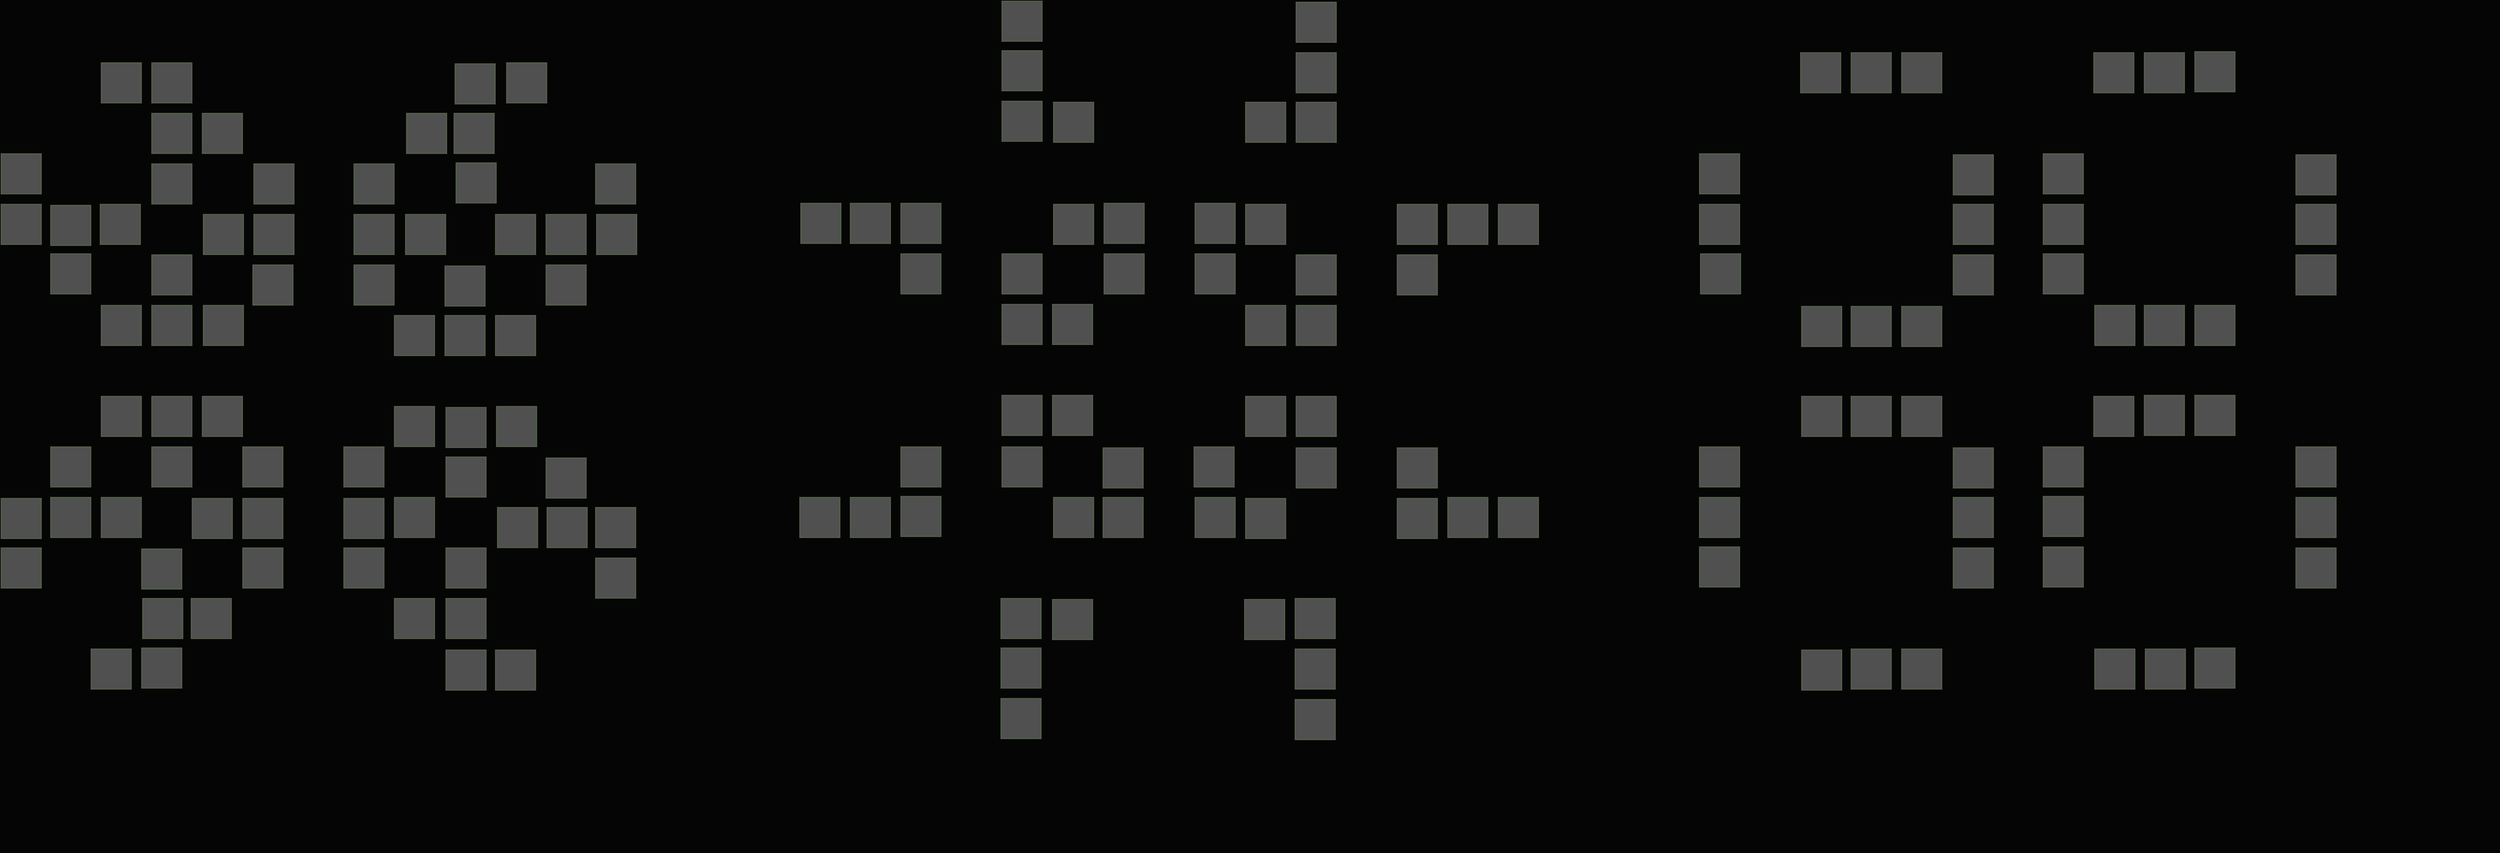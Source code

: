 <mxfile version="17.4.1" type="device"><diagram id="Rj2hbTrS8__diDQrNij0" name="Page-1"><mxGraphModel dx="2147" dy="1395" grid="1" gridSize="10" guides="1" tooltips="1" connect="0" arrows="0" fold="1" page="1" pageScale="1" pageWidth="827" pageHeight="1169" background="#050505" math="0" shadow="0"><root><mxCell id="0"/><mxCell id="1" parent="0"/><mxCell id="TgfjxHk2buByxRqleIzl-270" value="" style="group" vertex="1" connectable="0" parent="1"><mxGeometry x="949.999" y="218.999" width="731" height="731" as="geometry"/></mxCell><mxCell id="TgfjxHk2buByxRqleIzl-103" value="" style="whiteSpace=wrap;html=1;aspect=fixed;movable=1;resizable=1;rotatable=1;deletable=1;editable=1;connectable=1;rotation=360;fillColor=#FFFFFF;container=0;strokeColor=#82b366;opacity=30;" vertex="1" parent="TgfjxHk2buByxRqleIzl-270"><mxGeometry x="491" y="1" width="40" height="40" as="geometry"/></mxCell><mxCell id="TgfjxHk2buByxRqleIzl-104" value="" style="whiteSpace=wrap;html=1;aspect=fixed;movable=1;resizable=1;rotatable=1;deletable=1;editable=1;connectable=1;rotation=360;fillColor=#FFFFFF;container=0;strokeColor=#82b366;opacity=30;" vertex="1" parent="TgfjxHk2buByxRqleIzl-270"><mxGeometry x="491" y="51" width="40" height="40" as="geometry"/></mxCell><mxCell id="TgfjxHk2buByxRqleIzl-105" value="" style="whiteSpace=wrap;html=1;aspect=fixed;movable=1;resizable=1;rotatable=1;deletable=1;editable=1;connectable=1;rotation=360;fillColor=#FFFFFF;container=0;strokeColor=#82b366;opacity=30;" vertex="1" parent="TgfjxHk2buByxRqleIzl-270"><mxGeometry x="491" y="100" width="40" height="40" as="geometry"/></mxCell><mxCell id="TgfjxHk2buByxRqleIzl-106" value="" style="whiteSpace=wrap;html=1;aspect=fixed;movable=1;resizable=1;rotatable=1;deletable=1;editable=1;connectable=1;rotation=360;fillColor=#FFFFFF;container=0;strokeColor=#82b366;opacity=30;" vertex="1" parent="TgfjxHk2buByxRqleIzl-270"><mxGeometry x="441" y="100" width="40" height="40" as="geometry"/></mxCell><mxCell id="TgfjxHk2buByxRqleIzl-108" value="" style="whiteSpace=wrap;html=1;aspect=fixed;movable=1;resizable=1;rotatable=1;deletable=1;editable=1;connectable=1;rotation=360;fillColor=#FFFFFF;container=0;strokeColor=#82b366;opacity=30;" vertex="1" parent="TgfjxHk2buByxRqleIzl-270"><mxGeometry x="441" y="201" width="40" height="40" as="geometry"/></mxCell><mxCell id="TgfjxHk2buByxRqleIzl-109" value="" style="whiteSpace=wrap;html=1;aspect=fixed;movable=1;resizable=1;rotatable=1;deletable=1;editable=1;connectable=1;rotation=360;fillColor=#FFFFFF;container=0;strokeColor=#82b366;opacity=30;" vertex="1" parent="TgfjxHk2buByxRqleIzl-270"><mxGeometry x="391" y="200" width="40" height="40" as="geometry"/></mxCell><mxCell id="TgfjxHk2buByxRqleIzl-110" value="" style="whiteSpace=wrap;html=1;aspect=fixed;movable=1;resizable=1;rotatable=1;deletable=1;editable=1;connectable=1;rotation=360;fillColor=#FFFFFF;container=0;strokeColor=#82b366;opacity=30;" vertex="1" parent="TgfjxHk2buByxRqleIzl-270"><mxGeometry x="391" y="250" width="40" height="40" as="geometry"/></mxCell><mxCell id="TgfjxHk2buByxRqleIzl-113" value="" style="whiteSpace=wrap;html=1;aspect=fixed;movable=1;resizable=1;rotatable=1;deletable=1;editable=1;connectable=1;rotation=360;fillColor=#FFFFFF;container=0;strokeColor=#82b366;opacity=30;" vertex="1" parent="TgfjxHk2buByxRqleIzl-270"><mxGeometry x="691" y="201" width="40" height="40" as="geometry"/></mxCell><mxCell id="TgfjxHk2buByxRqleIzl-114" value="" style="whiteSpace=wrap;html=1;aspect=fixed;movable=1;resizable=1;rotatable=1;deletable=1;editable=1;connectable=1;rotation=360;fillColor=#FFFFFF;container=0;strokeColor=#82b366;opacity=30;" vertex="1" parent="TgfjxHk2buByxRqleIzl-270"><mxGeometry x="641" y="201" width="40" height="40" as="geometry"/></mxCell><mxCell id="TgfjxHk2buByxRqleIzl-115" value="" style="whiteSpace=wrap;html=1;aspect=fixed;movable=1;resizable=1;rotatable=1;deletable=1;editable=1;connectable=1;rotation=360;fillColor=#FFFFFF;container=0;strokeColor=#82b366;opacity=30;" vertex="1" parent="TgfjxHk2buByxRqleIzl-270"><mxGeometry x="591" y="201" width="40" height="40" as="geometry"/></mxCell><mxCell id="TgfjxHk2buByxRqleIzl-116" value="" style="whiteSpace=wrap;html=1;aspect=fixed;movable=1;resizable=1;rotatable=1;deletable=1;editable=1;connectable=1;rotation=360;fillColor=#FFFFFF;container=0;strokeColor=#82b366;opacity=30;" vertex="1" parent="TgfjxHk2buByxRqleIzl-270"><mxGeometry x="591" y="251" width="40" height="40" as="geometry"/></mxCell><mxCell id="TgfjxHk2buByxRqleIzl-117" value="" style="whiteSpace=wrap;html=1;aspect=fixed;movable=1;resizable=1;rotatable=1;deletable=1;editable=1;connectable=1;rotation=360;fillColor=#FFFFFF;container=0;strokeColor=#82b366;opacity=30;" vertex="1" parent="TgfjxHk2buByxRqleIzl-270"><mxGeometry x="491" y="251" width="40" height="40" as="geometry"/></mxCell><mxCell id="TgfjxHk2buByxRqleIzl-118" value="" style="whiteSpace=wrap;html=1;aspect=fixed;movable=1;resizable=1;rotatable=1;deletable=1;editable=1;connectable=1;rotation=360;fillColor=#FFFFFF;container=0;strokeColor=#82b366;opacity=30;" vertex="1" parent="TgfjxHk2buByxRqleIzl-270"><mxGeometry x="491" y="301" width="40" height="40" as="geometry"/></mxCell><mxCell id="TgfjxHk2buByxRqleIzl-119" value="" style="whiteSpace=wrap;html=1;aspect=fixed;movable=1;resizable=1;rotatable=1;deletable=1;editable=1;connectable=1;rotation=360;fillColor=#FFFFFF;container=0;strokeColor=#82b366;opacity=30;" vertex="1" parent="TgfjxHk2buByxRqleIzl-270"><mxGeometry x="441" y="301" width="40" height="40" as="geometry"/></mxCell><mxCell id="TgfjxHk2buByxRqleIzl-123" value="" style="whiteSpace=wrap;html=1;aspect=fixed;movable=1;resizable=1;rotatable=1;deletable=1;editable=1;connectable=1;rotation=360;fillColor=#FFFFFF;container=0;strokeColor=#82b366;opacity=30;" vertex="1" parent="TgfjxHk2buByxRqleIzl-270"><mxGeometry x="691" y="491" width="40" height="40" as="geometry"/></mxCell><mxCell id="TgfjxHk2buByxRqleIzl-124" value="" style="whiteSpace=wrap;html=1;aspect=fixed;movable=1;resizable=1;rotatable=1;deletable=1;editable=1;connectable=1;rotation=360;fillColor=#FFFFFF;container=0;strokeColor=#82b366;opacity=30;" vertex="1" parent="TgfjxHk2buByxRqleIzl-270"><mxGeometry x="641" y="491" width="40" height="40" as="geometry"/></mxCell><mxCell id="TgfjxHk2buByxRqleIzl-125" value="" style="whiteSpace=wrap;html=1;aspect=fixed;movable=1;resizable=1;rotatable=1;deletable=1;editable=1;connectable=1;rotation=360;fillColor=#FFFFFF;container=0;strokeColor=#82b366;opacity=30;" vertex="1" parent="TgfjxHk2buByxRqleIzl-270"><mxGeometry x="591" y="492" width="40" height="40" as="geometry"/></mxCell><mxCell id="TgfjxHk2buByxRqleIzl-126" value="" style="whiteSpace=wrap;html=1;aspect=fixed;movable=1;resizable=1;rotatable=1;deletable=1;editable=1;connectable=1;rotation=360;fillColor=#FFFFFF;container=0;strokeColor=#82b366;opacity=30;" vertex="1" parent="TgfjxHk2buByxRqleIzl-270"><mxGeometry x="591" y="442" width="40" height="40" as="geometry"/></mxCell><mxCell id="TgfjxHk2buByxRqleIzl-127" value="" style="whiteSpace=wrap;html=1;aspect=fixed;movable=1;resizable=1;rotatable=1;deletable=1;editable=1;connectable=1;rotation=360;fillColor=#FFFFFF;container=0;strokeColor=#82b366;opacity=30;" vertex="1" parent="TgfjxHk2buByxRqleIzl-270"><mxGeometry x="491" y="442" width="40" height="40" as="geometry"/></mxCell><mxCell id="TgfjxHk2buByxRqleIzl-128" value="" style="whiteSpace=wrap;html=1;aspect=fixed;movable=1;resizable=1;rotatable=1;deletable=1;editable=1;connectable=1;rotation=360;fillColor=#FFFFFF;container=0;strokeColor=#82b366;opacity=30;" vertex="1" parent="TgfjxHk2buByxRqleIzl-270"><mxGeometry x="491" y="391" width="40" height="40" as="geometry"/></mxCell><mxCell id="TgfjxHk2buByxRqleIzl-129" value="" style="whiteSpace=wrap;html=1;aspect=fixed;movable=1;resizable=1;rotatable=1;deletable=1;editable=1;connectable=1;rotation=360;fillColor=#FFFFFF;container=0;strokeColor=#82b366;opacity=30;" vertex="1" parent="TgfjxHk2buByxRqleIzl-270"><mxGeometry x="441" y="391" width="40" height="40" as="geometry"/></mxCell><mxCell id="TgfjxHk2buByxRqleIzl-131" value="" style="whiteSpace=wrap;html=1;aspect=fixed;movable=1;resizable=1;rotatable=1;deletable=1;editable=1;connectable=1;rotation=360;fillColor=#FFFFFF;container=0;strokeColor=#82b366;opacity=30;" vertex="1" parent="TgfjxHk2buByxRqleIzl-270"><mxGeometry x="490" y="691" width="40" height="40" as="geometry"/></mxCell><mxCell id="TgfjxHk2buByxRqleIzl-132" value="" style="whiteSpace=wrap;html=1;aspect=fixed;movable=1;resizable=1;rotatable=1;deletable=1;editable=1;connectable=1;rotation=360;fillColor=#FFFFFF;container=0;strokeColor=#82b366;opacity=30;" vertex="1" parent="TgfjxHk2buByxRqleIzl-270"><mxGeometry x="490" y="641" width="40" height="40" as="geometry"/></mxCell><mxCell id="TgfjxHk2buByxRqleIzl-133" value="" style="whiteSpace=wrap;html=1;aspect=fixed;movable=1;resizable=1;rotatable=1;deletable=1;editable=1;connectable=1;rotation=360;fillColor=#FFFFFF;container=0;strokeColor=#82b366;opacity=30;" vertex="1" parent="TgfjxHk2buByxRqleIzl-270"><mxGeometry x="490" y="591" width="40" height="40" as="geometry"/></mxCell><mxCell id="TgfjxHk2buByxRqleIzl-134" value="" style="whiteSpace=wrap;html=1;aspect=fixed;movable=1;resizable=1;rotatable=1;deletable=1;editable=1;connectable=1;rotation=360;fillColor=#FFFFFF;container=0;strokeColor=#82b366;opacity=30;" vertex="1" parent="TgfjxHk2buByxRqleIzl-270"><mxGeometry x="440" y="592" width="40" height="40" as="geometry"/></mxCell><mxCell id="TgfjxHk2buByxRqleIzl-135" value="" style="whiteSpace=wrap;html=1;aspect=fixed;movable=1;resizable=1;rotatable=1;deletable=1;editable=1;connectable=1;rotation=360;fillColor=#FFFFFF;container=0;strokeColor=#82b366;opacity=30;" vertex="1" parent="TgfjxHk2buByxRqleIzl-270"><mxGeometry x="441" y="492" width="40" height="40" as="geometry"/></mxCell><mxCell id="TgfjxHk2buByxRqleIzl-136" value="" style="whiteSpace=wrap;html=1;aspect=fixed;movable=1;resizable=1;rotatable=1;deletable=1;editable=1;connectable=1;rotation=360;fillColor=#FFFFFF;container=0;strokeColor=#82b366;opacity=30;" vertex="1" parent="TgfjxHk2buByxRqleIzl-270"><mxGeometry x="391" y="491" width="40" height="40" as="geometry"/></mxCell><mxCell id="TgfjxHk2buByxRqleIzl-137" value="" style="whiteSpace=wrap;html=1;aspect=fixed;movable=1;resizable=1;rotatable=1;deletable=1;editable=1;connectable=1;rotation=360;fillColor=#FFFFFF;container=0;strokeColor=#82b366;opacity=30;" vertex="1" parent="TgfjxHk2buByxRqleIzl-270"><mxGeometry x="390" y="441" width="40" height="40" as="geometry"/></mxCell><mxCell id="TgfjxHk2buByxRqleIzl-179" value="" style="whiteSpace=wrap;html=1;aspect=fixed;movable=1;resizable=1;rotatable=1;deletable=1;editable=1;connectable=1;rotation=360;fillColor=#FFFFFF;container=0;strokeColor=#82b366;opacity=30;" vertex="1" parent="TgfjxHk2buByxRqleIzl-270"><mxGeometry x="199" y="690" width="40" height="40" as="geometry"/></mxCell><mxCell id="TgfjxHk2buByxRqleIzl-180" value="" style="whiteSpace=wrap;html=1;aspect=fixed;movable=1;resizable=1;rotatable=1;deletable=1;editable=1;connectable=1;rotation=360;fillColor=#FFFFFF;container=0;strokeColor=#82b366;opacity=30;" vertex="1" parent="TgfjxHk2buByxRqleIzl-270"><mxGeometry x="199" y="640" width="40" height="40" as="geometry"/></mxCell><mxCell id="TgfjxHk2buByxRqleIzl-181" value="" style="whiteSpace=wrap;html=1;aspect=fixed;movable=1;resizable=1;rotatable=1;deletable=1;editable=1;connectable=1;rotation=360;fillColor=#FFFFFF;container=0;strokeColor=#82b366;opacity=30;" vertex="1" parent="TgfjxHk2buByxRqleIzl-270"><mxGeometry x="199" y="591" width="40" height="40" as="geometry"/></mxCell><mxCell id="TgfjxHk2buByxRqleIzl-182" value="" style="whiteSpace=wrap;html=1;aspect=fixed;movable=1;resizable=1;rotatable=1;deletable=1;editable=1;connectable=1;rotation=360;fillColor=#FFFFFF;container=0;strokeColor=#82b366;opacity=30;" vertex="1" parent="TgfjxHk2buByxRqleIzl-270"><mxGeometry x="250" y="592" width="40" height="40" as="geometry"/></mxCell><mxCell id="TgfjxHk2buByxRqleIzl-183" value="" style="whiteSpace=wrap;html=1;aspect=fixed;movable=1;resizable=1;rotatable=1;deletable=1;editable=1;connectable=1;rotation=360;fillColor=#FFFFFF;container=0;strokeColor=#82b366;opacity=30;" vertex="1" parent="TgfjxHk2buByxRqleIzl-270"><mxGeometry x="251" y="491" width="40" height="40" as="geometry"/></mxCell><mxCell id="TgfjxHk2buByxRqleIzl-184" value="" style="whiteSpace=wrap;html=1;aspect=fixed;movable=1;resizable=1;rotatable=1;deletable=1;editable=1;connectable=1;rotation=360;fillColor=#FFFFFF;container=0;strokeColor=#82b366;opacity=30;" vertex="1" parent="TgfjxHk2buByxRqleIzl-270"><mxGeometry x="300" y="491" width="40" height="40" as="geometry"/></mxCell><mxCell id="TgfjxHk2buByxRqleIzl-185" value="" style="whiteSpace=wrap;html=1;aspect=fixed;movable=1;resizable=1;rotatable=1;deletable=1;editable=1;connectable=1;rotation=360;fillColor=#FFFFFF;container=0;strokeColor=#82b366;opacity=30;" vertex="1" parent="TgfjxHk2buByxRqleIzl-270"><mxGeometry x="300" y="442" width="40" height="40" as="geometry"/></mxCell><mxCell id="TgfjxHk2buByxRqleIzl-187" value="" style="whiteSpace=wrap;html=1;aspect=fixed;movable=1;resizable=1;rotatable=1;deletable=1;editable=1;connectable=1;rotation=360;fillColor=#FFFFFF;container=0;strokeColor=#82b366;opacity=30;" vertex="1" parent="TgfjxHk2buByxRqleIzl-270"><mxGeometry y="491" width="40" height="40" as="geometry"/></mxCell><mxCell id="TgfjxHk2buByxRqleIzl-188" value="" style="whiteSpace=wrap;html=1;aspect=fixed;movable=1;resizable=1;rotatable=1;deletable=1;editable=1;connectable=1;rotation=360;fillColor=#FFFFFF;container=0;strokeColor=#82b366;opacity=30;" vertex="1" parent="TgfjxHk2buByxRqleIzl-270"><mxGeometry x="50" y="491" width="40" height="40" as="geometry"/></mxCell><mxCell id="TgfjxHk2buByxRqleIzl-189" value="" style="whiteSpace=wrap;html=1;aspect=fixed;movable=1;resizable=1;rotatable=1;deletable=1;editable=1;connectable=1;rotation=360;fillColor=#FFFFFF;container=0;strokeColor=#82b366;opacity=30;" vertex="1" parent="TgfjxHk2buByxRqleIzl-270"><mxGeometry x="100" y="490" width="40" height="40" as="geometry"/></mxCell><mxCell id="TgfjxHk2buByxRqleIzl-190" value="" style="whiteSpace=wrap;html=1;aspect=fixed;movable=1;resizable=1;rotatable=1;deletable=1;editable=1;connectable=1;rotation=360;fillColor=#FFFFFF;container=0;strokeColor=#82b366;opacity=30;" vertex="1" parent="TgfjxHk2buByxRqleIzl-270"><mxGeometry x="100" y="441" width="40" height="40" as="geometry"/></mxCell><mxCell id="TgfjxHk2buByxRqleIzl-191" value="" style="whiteSpace=wrap;html=1;aspect=fixed;movable=1;resizable=1;rotatable=1;deletable=1;editable=1;connectable=1;rotation=360;fillColor=#FFFFFF;container=0;strokeColor=#82b366;opacity=30;" vertex="1" parent="TgfjxHk2buByxRqleIzl-270"><mxGeometry x="200" y="441" width="40" height="40" as="geometry"/></mxCell><mxCell id="TgfjxHk2buByxRqleIzl-192" value="" style="whiteSpace=wrap;html=1;aspect=fixed;movable=1;resizable=1;rotatable=1;deletable=1;editable=1;connectable=1;rotation=360;fillColor=#FFFFFF;container=0;strokeColor=#82b366;opacity=30;" vertex="1" parent="TgfjxHk2buByxRqleIzl-270"><mxGeometry x="200" y="390" width="40" height="40" as="geometry"/></mxCell><mxCell id="TgfjxHk2buByxRqleIzl-193" value="" style="whiteSpace=wrap;html=1;aspect=fixed;movable=1;resizable=1;rotatable=1;deletable=1;editable=1;connectable=1;rotation=360;fillColor=#FFFFFF;container=0;strokeColor=#82b366;opacity=30;" vertex="1" parent="TgfjxHk2buByxRqleIzl-270"><mxGeometry x="250" y="390" width="40" height="40" as="geometry"/></mxCell><mxCell id="TgfjxHk2buByxRqleIzl-196" value="" style="whiteSpace=wrap;html=1;aspect=fixed;movable=1;resizable=1;rotatable=1;deletable=1;editable=1;connectable=1;rotation=360;fillColor=#FFFFFF;container=0;strokeColor=#82b366;opacity=30;" vertex="1" parent="TgfjxHk2buByxRqleIzl-270"><mxGeometry x="1" y="200" width="40" height="40" as="geometry"/></mxCell><mxCell id="TgfjxHk2buByxRqleIzl-197" value="" style="whiteSpace=wrap;html=1;aspect=fixed;movable=1;resizable=1;rotatable=1;deletable=1;editable=1;connectable=1;rotation=360;fillColor=#FFFFFF;container=0;strokeColor=#82b366;opacity=30;" vertex="1" parent="TgfjxHk2buByxRqleIzl-270"><mxGeometry x="50" y="200" width="40" height="40" as="geometry"/></mxCell><mxCell id="TgfjxHk2buByxRqleIzl-198" value="" style="whiteSpace=wrap;html=1;aspect=fixed;movable=1;resizable=1;rotatable=1;deletable=1;editable=1;connectable=1;rotation=360;fillColor=#FFFFFF;container=0;strokeColor=#82b366;opacity=30;" vertex="1" parent="TgfjxHk2buByxRqleIzl-270"><mxGeometry x="100" y="200" width="40" height="40" as="geometry"/></mxCell><mxCell id="TgfjxHk2buByxRqleIzl-199" value="" style="whiteSpace=wrap;html=1;aspect=fixed;movable=1;resizable=1;rotatable=1;deletable=1;editable=1;connectable=1;rotation=360;fillColor=#FFFFFF;container=0;strokeColor=#82b366;opacity=30;" vertex="1" parent="TgfjxHk2buByxRqleIzl-270"><mxGeometry x="100" y="250" width="40" height="40" as="geometry"/></mxCell><mxCell id="TgfjxHk2buByxRqleIzl-200" value="" style="whiteSpace=wrap;html=1;aspect=fixed;movable=1;resizable=1;rotatable=1;deletable=1;editable=1;connectable=1;rotation=360;fillColor=#FFFFFF;container=0;strokeColor=#82b366;opacity=30;" vertex="1" parent="TgfjxHk2buByxRqleIzl-270"><mxGeometry x="200" y="250" width="40" height="40" as="geometry"/></mxCell><mxCell id="TgfjxHk2buByxRqleIzl-201" value="" style="whiteSpace=wrap;html=1;aspect=fixed;movable=1;resizable=1;rotatable=1;deletable=1;editable=1;connectable=1;rotation=360;fillColor=#FFFFFF;container=0;strokeColor=#82b366;opacity=30;" vertex="1" parent="TgfjxHk2buByxRqleIzl-270"><mxGeometry x="200" y="300" width="40" height="40" as="geometry"/></mxCell><mxCell id="TgfjxHk2buByxRqleIzl-202" value="" style="whiteSpace=wrap;html=1;aspect=fixed;movable=1;resizable=1;rotatable=1;deletable=1;editable=1;connectable=1;rotation=360;fillColor=#FFFFFF;container=0;strokeColor=#82b366;opacity=30;" vertex="1" parent="TgfjxHk2buByxRqleIzl-270"><mxGeometry x="250" y="300" width="40" height="40" as="geometry"/></mxCell><mxCell id="TgfjxHk2buByxRqleIzl-204" value="" style="whiteSpace=wrap;html=1;aspect=fixed;movable=1;resizable=1;rotatable=1;deletable=1;editable=1;connectable=1;rotation=360;fillColor=#FFFFFF;container=0;strokeColor=#82b366;opacity=30;" vertex="1" parent="TgfjxHk2buByxRqleIzl-270"><mxGeometry x="200" width="40" height="40" as="geometry"/></mxCell><mxCell id="TgfjxHk2buByxRqleIzl-205" value="" style="whiteSpace=wrap;html=1;aspect=fixed;movable=1;resizable=1;rotatable=1;deletable=1;editable=1;connectable=1;rotation=360;fillColor=#FFFFFF;container=0;strokeColor=#82b366;opacity=30;" vertex="1" parent="TgfjxHk2buByxRqleIzl-270"><mxGeometry x="200" y="49" width="40" height="40" as="geometry"/></mxCell><mxCell id="TgfjxHk2buByxRqleIzl-206" value="" style="whiteSpace=wrap;html=1;aspect=fixed;movable=1;resizable=1;rotatable=1;deletable=1;editable=1;connectable=1;rotation=360;fillColor=#FFFFFF;container=0;strokeColor=#82b366;opacity=30;" vertex="1" parent="TgfjxHk2buByxRqleIzl-270"><mxGeometry x="200" y="99" width="40" height="40" as="geometry"/></mxCell><mxCell id="TgfjxHk2buByxRqleIzl-207" value="" style="whiteSpace=wrap;html=1;aspect=fixed;movable=1;resizable=1;rotatable=1;deletable=1;editable=1;connectable=1;rotation=360;fillColor=#FFFFFF;container=0;strokeColor=#82b366;opacity=30;" vertex="1" parent="TgfjxHk2buByxRqleIzl-270"><mxGeometry x="251" y="100" width="40" height="40" as="geometry"/></mxCell><mxCell id="TgfjxHk2buByxRqleIzl-208" value="" style="whiteSpace=wrap;html=1;aspect=fixed;movable=1;resizable=1;rotatable=1;deletable=1;editable=1;connectable=1;rotation=360;fillColor=#FFFFFF;container=0;strokeColor=#82b366;opacity=30;" vertex="1" parent="TgfjxHk2buByxRqleIzl-270"><mxGeometry x="251" y="201" width="40" height="40" as="geometry"/></mxCell><mxCell id="TgfjxHk2buByxRqleIzl-209" value="" style="whiteSpace=wrap;html=1;aspect=fixed;movable=1;resizable=1;rotatable=1;deletable=1;editable=1;connectable=1;rotation=360;fillColor=#FFFFFF;container=0;strokeColor=#82b366;opacity=30;" vertex="1" parent="TgfjxHk2buByxRqleIzl-270"><mxGeometry x="301" y="200" width="40" height="40" as="geometry"/></mxCell><mxCell id="TgfjxHk2buByxRqleIzl-210" value="" style="whiteSpace=wrap;html=1;aspect=fixed;movable=1;resizable=1;rotatable=1;deletable=1;editable=1;connectable=1;rotation=360;fillColor=#FFFFFF;container=0;strokeColor=#82b366;opacity=30;" vertex="1" parent="TgfjxHk2buByxRqleIzl-270"><mxGeometry x="301" y="250" width="40" height="40" as="geometry"/></mxCell><mxCell id="TgfjxHk2buByxRqleIzl-273" value="" style="group" vertex="1" connectable="0" parent="1"><mxGeometry x="159.999" y="279.999" width="629" height="621" as="geometry"/></mxCell><mxCell id="TgfjxHk2buByxRqleIzl-1" value="" style="whiteSpace=wrap;html=1;aspect=fixed;fillColor=#FFFFFF;container=0;strokeColor=#82b366;opacity=30;rotation=360;" vertex="1" parent="TgfjxHk2buByxRqleIzl-273"><mxGeometry x="99" width="40" height="40" as="geometry"/></mxCell><mxCell id="TgfjxHk2buByxRqleIzl-2" value="" style="whiteSpace=wrap;html=1;aspect=fixed;fillColor=#FFFFFF;container=0;strokeColor=#82b366;opacity=30;rotation=360;" vertex="1" parent="TgfjxHk2buByxRqleIzl-273"><mxGeometry x="149" width="40" height="40" as="geometry"/></mxCell><mxCell id="TgfjxHk2buByxRqleIzl-3" value="" style="whiteSpace=wrap;html=1;aspect=fixed;fillColor=#FFFFFF;container=0;strokeColor=#82b366;opacity=30;rotation=360;" vertex="1" parent="TgfjxHk2buByxRqleIzl-273"><mxGeometry x="149" y="50" width="40" height="40" as="geometry"/></mxCell><mxCell id="TgfjxHk2buByxRqleIzl-4" value="" style="whiteSpace=wrap;html=1;aspect=fixed;fillColor=#FFFFFF;container=0;strokeColor=#82b366;opacity=30;rotation=360;" vertex="1" parent="TgfjxHk2buByxRqleIzl-273"><mxGeometry x="199" y="50" width="40" height="40" as="geometry"/></mxCell><mxCell id="TgfjxHk2buByxRqleIzl-5" value="" style="whiteSpace=wrap;html=1;aspect=fixed;fillColor=#FFFFFF;container=0;strokeColor=#82b366;opacity=30;rotation=360;" vertex="1" parent="TgfjxHk2buByxRqleIzl-273"><mxGeometry x="149" y="100" width="40" height="40" as="geometry"/></mxCell><mxCell id="TgfjxHk2buByxRqleIzl-13" value="" style="whiteSpace=wrap;html=1;aspect=fixed;fillColor=#FFFFFF;container=0;strokeColor=#82b366;opacity=30;rotation=360;" vertex="1" parent="TgfjxHk2buByxRqleIzl-273"><mxGeometry x="149" y="190" width="40" height="40" as="geometry"/></mxCell><mxCell id="TgfjxHk2buByxRqleIzl-14" value="" style="whiteSpace=wrap;html=1;aspect=fixed;fillColor=#FFFFFF;container=0;strokeColor=#82b366;opacity=30;rotation=360;" vertex="1" parent="TgfjxHk2buByxRqleIzl-273"><mxGeometry x="99" y="240.0" width="40" height="40" as="geometry"/></mxCell><mxCell id="TgfjxHk2buByxRqleIzl-15" value="" style="whiteSpace=wrap;html=1;aspect=fixed;fillColor=#FFFFFF;container=0;strokeColor=#82b366;opacity=30;rotation=360;" vertex="1" parent="TgfjxHk2buByxRqleIzl-273"><mxGeometry x="149" y="240.0" width="40" height="40" as="geometry"/></mxCell><mxCell id="TgfjxHk2buByxRqleIzl-16" value="" style="whiteSpace=wrap;html=1;aspect=fixed;fillColor=#FFFFFF;container=0;strokeColor=#82b366;opacity=30;rotation=360;" vertex="1" parent="TgfjxHk2buByxRqleIzl-273"><mxGeometry x="200" y="240.0" width="40" height="40" as="geometry"/></mxCell><mxCell id="TgfjxHk2buByxRqleIzl-17" value="" style="whiteSpace=wrap;html=1;aspect=fixed;fillColor=#FFFFFF;container=0;strokeColor=#82b366;opacity=30;rotation=360;" vertex="1" parent="TgfjxHk2buByxRqleIzl-273"><mxGeometry x="200" y="150" width="40" height="40" as="geometry"/></mxCell><mxCell id="TgfjxHk2buByxRqleIzl-18" value="" style="whiteSpace=wrap;html=1;aspect=fixed;fillColor=#FFFFFF;container=0;strokeColor=#82b366;opacity=30;rotation=360;" vertex="1" parent="TgfjxHk2buByxRqleIzl-273"><mxGeometry x="250" y="150" width="40" height="40" as="geometry"/></mxCell><mxCell id="TgfjxHk2buByxRqleIzl-19" value="" style="whiteSpace=wrap;html=1;aspect=fixed;fillColor=#FFFFFF;container=0;strokeColor=#82b366;opacity=30;rotation=360;" vertex="1" parent="TgfjxHk2buByxRqleIzl-273"><mxGeometry x="250" y="100" width="40" height="40" as="geometry"/></mxCell><mxCell id="TgfjxHk2buByxRqleIzl-20" value="" style="whiteSpace=wrap;html=1;aspect=fixed;fillColor=#FFFFFF;container=0;strokeColor=#82b366;opacity=30;rotation=360;" vertex="1" parent="TgfjxHk2buByxRqleIzl-273"><mxGeometry x="249" y="200" width="40" height="40" as="geometry"/></mxCell><mxCell id="TgfjxHk2buByxRqleIzl-6" value="" style="whiteSpace=wrap;html=1;aspect=fixed;movable=1;resizable=1;rotatable=1;deletable=1;editable=1;connectable=1;rotation=360;fillColor=#FFFFFF;container=0;strokeColor=#82b366;opacity=30;" vertex="1" parent="TgfjxHk2buByxRqleIzl-273"><mxGeometry y="90" width="40" height="40" as="geometry"/></mxCell><mxCell id="TgfjxHk2buByxRqleIzl-7" value="" style="whiteSpace=wrap;html=1;aspect=fixed;movable=1;resizable=1;rotatable=1;deletable=1;editable=1;connectable=1;rotation=360;fillColor=#FFFFFF;container=0;strokeColor=#82b366;opacity=30;" vertex="1" parent="TgfjxHk2buByxRqleIzl-273"><mxGeometry y="140" width="40" height="40" as="geometry"/></mxCell><mxCell id="TgfjxHk2buByxRqleIzl-8" value="" style="whiteSpace=wrap;html=1;aspect=fixed;movable=1;resizable=1;rotatable=1;deletable=1;editable=1;connectable=1;rotation=360;fillColor=#FFFFFF;container=0;strokeColor=#82b366;opacity=30;" vertex="1" parent="TgfjxHk2buByxRqleIzl-273"><mxGeometry x="49" y="141" width="40" height="40" as="geometry"/></mxCell><mxCell id="TgfjxHk2buByxRqleIzl-9" value="" style="whiteSpace=wrap;html=1;aspect=fixed;movable=1;resizable=1;rotatable=1;deletable=1;editable=1;connectable=1;rotation=360;fillColor=#FFFFFF;container=0;strokeColor=#82b366;opacity=30;" vertex="1" parent="TgfjxHk2buByxRqleIzl-273"><mxGeometry x="49" y="189" width="40" height="40" as="geometry"/></mxCell><mxCell id="TgfjxHk2buByxRqleIzl-10" value="" style="whiteSpace=wrap;html=1;aspect=fixed;movable=1;resizable=1;rotatable=1;deletable=1;editable=1;connectable=1;rotation=360;fillColor=#FFFFFF;container=0;strokeColor=#82b366;opacity=30;" vertex="1" parent="TgfjxHk2buByxRqleIzl-273"><mxGeometry x="98" y="140" width="40" height="40" as="geometry"/></mxCell><mxCell id="TgfjxHk2buByxRqleIzl-42" value="" style="whiteSpace=wrap;html=1;aspect=fixed;rotation=360;fillColor=#FFFFFF;container=0;strokeColor=#82b366;opacity=30;" vertex="1" parent="TgfjxHk2buByxRqleIzl-273"><mxGeometry x="588" y="100" width="40" height="40" as="geometry"/></mxCell><mxCell id="TgfjxHk2buByxRqleIzl-43" value="" style="whiteSpace=wrap;html=1;aspect=fixed;rotation=360;fillColor=#FFFFFF;container=0;strokeColor=#82b366;opacity=30;" vertex="1" parent="TgfjxHk2buByxRqleIzl-273"><mxGeometry x="589" y="150" width="40" height="40" as="geometry"/></mxCell><mxCell id="TgfjxHk2buByxRqleIzl-44" value="" style="whiteSpace=wrap;html=1;aspect=fixed;rotation=360;fillColor=#FFFFFF;container=0;strokeColor=#82b366;opacity=30;" vertex="1" parent="TgfjxHk2buByxRqleIzl-273"><mxGeometry x="539" y="150" width="40" height="40" as="geometry"/></mxCell><mxCell id="TgfjxHk2buByxRqleIzl-45" value="" style="whiteSpace=wrap;html=1;aspect=fixed;rotation=360;fillColor=#FFFFFF;container=0;strokeColor=#82b366;opacity=30;" vertex="1" parent="TgfjxHk2buByxRqleIzl-273"><mxGeometry x="539" y="200" width="40" height="40" as="geometry"/></mxCell><mxCell id="TgfjxHk2buByxRqleIzl-46" value="" style="whiteSpace=wrap;html=1;aspect=fixed;rotation=360;fillColor=#FFFFFF;container=0;strokeColor=#82b366;opacity=30;" vertex="1" parent="TgfjxHk2buByxRqleIzl-273"><mxGeometry x="489.0" y="150" width="40" height="40" as="geometry"/></mxCell><mxCell id="TgfjxHk2buByxRqleIzl-53" value="" style="whiteSpace=wrap;html=1;aspect=fixed;rotation=360;fillColor=#FFFFFF;container=0;strokeColor=#82b366;opacity=30;" vertex="1" parent="TgfjxHk2buByxRqleIzl-273"><mxGeometry x="400.0" y="150" width="40" height="40" as="geometry"/></mxCell><mxCell id="TgfjxHk2buByxRqleIzl-54" value="" style="whiteSpace=wrap;html=1;aspect=fixed;rotation=360;fillColor=#FFFFFF;container=0;strokeColor=#82b366;opacity=30;" vertex="1" parent="TgfjxHk2buByxRqleIzl-273"><mxGeometry x="349.0" y="100" width="40" height="40" as="geometry"/></mxCell><mxCell id="TgfjxHk2buByxRqleIzl-55" value="" style="whiteSpace=wrap;html=1;aspect=fixed;rotation=360;fillColor=#FFFFFF;container=0;strokeColor=#82b366;opacity=30;" vertex="1" parent="TgfjxHk2buByxRqleIzl-273"><mxGeometry x="349.0" y="150" width="40" height="40" as="geometry"/></mxCell><mxCell id="TgfjxHk2buByxRqleIzl-56" value="" style="whiteSpace=wrap;html=1;aspect=fixed;rotation=360;fillColor=#FFFFFF;container=0;strokeColor=#82b366;opacity=30;" vertex="1" parent="TgfjxHk2buByxRqleIzl-273"><mxGeometry x="349.0" y="200" width="40" height="40" as="geometry"/></mxCell><mxCell id="TgfjxHk2buByxRqleIzl-57" value="" style="whiteSpace=wrap;html=1;aspect=fixed;rotation=360;fillColor=#FFFFFF;container=0;strokeColor=#82b366;opacity=30;" vertex="1" parent="TgfjxHk2buByxRqleIzl-273"><mxGeometry x="439.0" y="201" width="40" height="40" as="geometry"/></mxCell><mxCell id="TgfjxHk2buByxRqleIzl-58" value="" style="whiteSpace=wrap;html=1;aspect=fixed;rotation=360;fillColor=#FFFFFF;container=0;strokeColor=#82b366;opacity=30;" vertex="1" parent="TgfjxHk2buByxRqleIzl-273"><mxGeometry x="439.0" y="250.0" width="40" height="40" as="geometry"/></mxCell><mxCell id="TgfjxHk2buByxRqleIzl-59" value="" style="whiteSpace=wrap;html=1;aspect=fixed;rotation=360;fillColor=#FFFFFF;container=0;strokeColor=#82b366;opacity=30;" vertex="1" parent="TgfjxHk2buByxRqleIzl-273"><mxGeometry x="489.0" y="250.0" width="40" height="40" as="geometry"/></mxCell><mxCell id="TgfjxHk2buByxRqleIzl-60" value="" style="whiteSpace=wrap;html=1;aspect=fixed;rotation=360;fillColor=#FFFFFF;container=0;strokeColor=#82b366;opacity=30;" vertex="1" parent="TgfjxHk2buByxRqleIzl-273"><mxGeometry x="389.0" y="250.0" width="40" height="40" as="geometry"/></mxCell><mxCell id="TgfjxHk2buByxRqleIzl-48" value="" style="whiteSpace=wrap;html=1;aspect=fixed;movable=1;resizable=1;rotatable=1;deletable=1;editable=1;connectable=1;rotation=360;fillColor=#FFFFFF;container=0;strokeColor=#82b366;opacity=30;" vertex="1" parent="TgfjxHk2buByxRqleIzl-273"><mxGeometry x="500.0" width="40" height="40" as="geometry"/></mxCell><mxCell id="TgfjxHk2buByxRqleIzl-49" value="" style="whiteSpace=wrap;html=1;aspect=fixed;movable=1;resizable=1;rotatable=1;deletable=1;editable=1;connectable=1;rotation=360;fillColor=#FFFFFF;container=0;strokeColor=#82b366;opacity=30;" vertex="1" parent="TgfjxHk2buByxRqleIzl-273"><mxGeometry x="449.0" y="1" width="40" height="40" as="geometry"/></mxCell><mxCell id="TgfjxHk2buByxRqleIzl-50" value="" style="whiteSpace=wrap;html=1;aspect=fixed;movable=1;resizable=1;rotatable=1;deletable=1;editable=1;connectable=1;rotation=360;fillColor=#FFFFFF;container=0;strokeColor=#82b366;opacity=30;" vertex="1" parent="TgfjxHk2buByxRqleIzl-273"><mxGeometry x="448.0" y="50" width="40" height="40" as="geometry"/></mxCell><mxCell id="TgfjxHk2buByxRqleIzl-51" value="" style="whiteSpace=wrap;html=1;aspect=fixed;movable=1;resizable=1;rotatable=1;deletable=1;editable=1;connectable=1;rotation=360;fillColor=#FFFFFF;container=0;strokeColor=#82b366;opacity=30;" vertex="1" parent="TgfjxHk2buByxRqleIzl-273"><mxGeometry x="401.0" y="50" width="40" height="40" as="geometry"/></mxCell><mxCell id="TgfjxHk2buByxRqleIzl-52" value="" style="whiteSpace=wrap;html=1;aspect=fixed;movable=1;resizable=1;rotatable=1;deletable=1;editable=1;connectable=1;rotation=360;fillColor=#FFFFFF;container=0;strokeColor=#82b366;opacity=30;" vertex="1" parent="TgfjxHk2buByxRqleIzl-273"><mxGeometry x="450.0" y="99" width="40" height="40" as="geometry"/></mxCell><mxCell id="TgfjxHk2buByxRqleIzl-64" value="" style="whiteSpace=wrap;html=1;aspect=fixed;rotation=360;fillColor=#FFFFFF;container=0;strokeColor=#82b366;opacity=30;" vertex="1" parent="TgfjxHk2buByxRqleIzl-273"><mxGeometry x="489.0" y="581" width="40" height="40" as="geometry"/></mxCell><mxCell id="TgfjxHk2buByxRqleIzl-65" value="" style="whiteSpace=wrap;html=1;aspect=fixed;rotation=360;fillColor=#FFFFFF;container=0;strokeColor=#82b366;opacity=30;" vertex="1" parent="TgfjxHk2buByxRqleIzl-273"><mxGeometry x="440.0" y="581" width="40" height="40" as="geometry"/></mxCell><mxCell id="TgfjxHk2buByxRqleIzl-66" value="" style="whiteSpace=wrap;html=1;aspect=fixed;rotation=360;fillColor=#FFFFFF;container=0;strokeColor=#82b366;opacity=30;" vertex="1" parent="TgfjxHk2buByxRqleIzl-273"><mxGeometry x="440.0" y="530" width="40" height="40" as="geometry"/></mxCell><mxCell id="TgfjxHk2buByxRqleIzl-67" value="" style="whiteSpace=wrap;html=1;aspect=fixed;rotation=360;fillColor=#FFFFFF;container=0;strokeColor=#82b366;opacity=30;" vertex="1" parent="TgfjxHk2buByxRqleIzl-273"><mxGeometry x="389.0" y="530" width="40" height="40" as="geometry"/></mxCell><mxCell id="TgfjxHk2buByxRqleIzl-68" value="" style="whiteSpace=wrap;html=1;aspect=fixed;rotation=360;fillColor=#FFFFFF;container=0;strokeColor=#82b366;opacity=30;" vertex="1" parent="TgfjxHk2buByxRqleIzl-273"><mxGeometry x="440.0" y="480.0" width="40" height="40" as="geometry"/></mxCell><mxCell id="TgfjxHk2buByxRqleIzl-75" value="" style="whiteSpace=wrap;html=1;aspect=fixed;rotation=360;fillColor=#FFFFFF;container=0;strokeColor=#82b366;opacity=30;" vertex="1" parent="TgfjxHk2buByxRqleIzl-273"><mxGeometry x="440.0" y="390.0" width="40" height="40" as="geometry"/></mxCell><mxCell id="TgfjxHk2buByxRqleIzl-76" value="" style="whiteSpace=wrap;html=1;aspect=fixed;rotation=360;fillColor=#FFFFFF;container=0;strokeColor=#82b366;opacity=30;" vertex="1" parent="TgfjxHk2buByxRqleIzl-273"><mxGeometry x="490.0" y="340.0" width="40" height="40" as="geometry"/></mxCell><mxCell id="TgfjxHk2buByxRqleIzl-77" value="" style="whiteSpace=wrap;html=1;aspect=fixed;rotation=360;fillColor=#FFFFFF;container=0;strokeColor=#82b366;opacity=30;" vertex="1" parent="TgfjxHk2buByxRqleIzl-273"><mxGeometry x="440.0" y="341.0" width="40" height="40" as="geometry"/></mxCell><mxCell id="TgfjxHk2buByxRqleIzl-78" value="" style="whiteSpace=wrap;html=1;aspect=fixed;rotation=360;fillColor=#FFFFFF;container=0;strokeColor=#82b366;opacity=30;" vertex="1" parent="TgfjxHk2buByxRqleIzl-273"><mxGeometry x="389.0" y="340.0" width="40" height="40" as="geometry"/></mxCell><mxCell id="TgfjxHk2buByxRqleIzl-79" value="" style="whiteSpace=wrap;html=1;aspect=fixed;rotation=360;fillColor=#FFFFFF;container=0;strokeColor=#82b366;opacity=30;" vertex="1" parent="TgfjxHk2buByxRqleIzl-273"><mxGeometry x="389.0" y="430.0" width="40" height="40" as="geometry"/></mxCell><mxCell id="TgfjxHk2buByxRqleIzl-80" value="" style="whiteSpace=wrap;html=1;aspect=fixed;rotation=360;fillColor=#FFFFFF;container=0;strokeColor=#82b366;opacity=30;" vertex="1" parent="TgfjxHk2buByxRqleIzl-273"><mxGeometry x="339" y="431.0" width="40" height="40" as="geometry"/></mxCell><mxCell id="TgfjxHk2buByxRqleIzl-81" value="" style="whiteSpace=wrap;html=1;aspect=fixed;rotation=360;fillColor=#FFFFFF;container=0;strokeColor=#82b366;opacity=30;" vertex="1" parent="TgfjxHk2buByxRqleIzl-273"><mxGeometry x="339" y="480.0" width="40" height="40" as="geometry"/></mxCell><mxCell id="TgfjxHk2buByxRqleIzl-82" value="" style="whiteSpace=wrap;html=1;aspect=fixed;rotation=360;fillColor=#FFFFFF;container=0;strokeColor=#82b366;opacity=30;" vertex="1" parent="TgfjxHk2buByxRqleIzl-273"><mxGeometry x="339" y="380.0" width="40" height="40" as="geometry"/></mxCell><mxCell id="TgfjxHk2buByxRqleIzl-70" value="" style="whiteSpace=wrap;html=1;aspect=fixed;movable=1;resizable=1;rotatable=1;deletable=1;editable=1;connectable=1;rotation=360;fillColor=#FFFFFF;container=0;strokeColor=#82b366;opacity=30;" vertex="1" parent="TgfjxHk2buByxRqleIzl-273"><mxGeometry x="588" y="490.0" width="40" height="40" as="geometry"/></mxCell><mxCell id="TgfjxHk2buByxRqleIzl-71" value="" style="whiteSpace=wrap;html=1;aspect=fixed;movable=1;resizable=1;rotatable=1;deletable=1;editable=1;connectable=1;rotation=360;fillColor=#FFFFFF;container=0;strokeColor=#82b366;opacity=30;" vertex="1" parent="TgfjxHk2buByxRqleIzl-273"><mxGeometry x="588" y="440.0" width="40" height="40" as="geometry"/></mxCell><mxCell id="TgfjxHk2buByxRqleIzl-72" value="" style="whiteSpace=wrap;html=1;aspect=fixed;movable=1;resizable=1;rotatable=1;deletable=1;editable=1;connectable=1;rotation=360;fillColor=#FFFFFF;container=0;strokeColor=#82b366;opacity=30;" vertex="1" parent="TgfjxHk2buByxRqleIzl-273"><mxGeometry x="540" y="440.0" width="40" height="40" as="geometry"/></mxCell><mxCell id="TgfjxHk2buByxRqleIzl-73" value="" style="whiteSpace=wrap;html=1;aspect=fixed;movable=1;resizable=1;rotatable=1;deletable=1;editable=1;connectable=1;rotation=360;fillColor=#FFFFFF;container=0;strokeColor=#82b366;opacity=30;" vertex="1" parent="TgfjxHk2buByxRqleIzl-273"><mxGeometry x="539" y="391.0" width="40" height="40" as="geometry"/></mxCell><mxCell id="TgfjxHk2buByxRqleIzl-74" value="" style="whiteSpace=wrap;html=1;aspect=fixed;movable=1;resizable=1;rotatable=1;deletable=1;editable=1;connectable=1;rotation=360;fillColor=#FFFFFF;container=0;strokeColor=#82b366;opacity=30;" vertex="1" parent="TgfjxHk2buByxRqleIzl-273"><mxGeometry x="491.0" y="440.0" width="40" height="40" as="geometry"/></mxCell><mxCell id="TgfjxHk2buByxRqleIzl-84" value="" style="whiteSpace=wrap;html=1;aspect=fixed;rotation=360;fillColor=#FFFFFF;container=0;strokeColor=#82b366;opacity=30;" vertex="1" parent="TgfjxHk2buByxRqleIzl-273"><mxGeometry y="480.0" width="40" height="40" as="geometry"/></mxCell><mxCell id="TgfjxHk2buByxRqleIzl-85" value="" style="whiteSpace=wrap;html=1;aspect=fixed;rotation=360;fillColor=#FFFFFF;container=0;strokeColor=#82b366;opacity=30;" vertex="1" parent="TgfjxHk2buByxRqleIzl-273"><mxGeometry y="431.0" width="40" height="40" as="geometry"/></mxCell><mxCell id="TgfjxHk2buByxRqleIzl-86" value="" style="whiteSpace=wrap;html=1;aspect=fixed;rotation=360;fillColor=#FFFFFF;container=0;strokeColor=#82b366;opacity=30;" vertex="1" parent="TgfjxHk2buByxRqleIzl-273"><mxGeometry x="49" y="430.0" width="40" height="40" as="geometry"/></mxCell><mxCell id="TgfjxHk2buByxRqleIzl-87" value="" style="whiteSpace=wrap;html=1;aspect=fixed;rotation=360;fillColor=#FFFFFF;container=0;strokeColor=#82b366;opacity=30;" vertex="1" parent="TgfjxHk2buByxRqleIzl-273"><mxGeometry x="49" y="380.0" width="40" height="40" as="geometry"/></mxCell><mxCell id="TgfjxHk2buByxRqleIzl-88" value="" style="whiteSpace=wrap;html=1;aspect=fixed;rotation=360;fillColor=#FFFFFF;container=0;strokeColor=#82b366;opacity=30;" vertex="1" parent="TgfjxHk2buByxRqleIzl-273"><mxGeometry x="99" y="430.0" width="40" height="40" as="geometry"/></mxCell><mxCell id="TgfjxHk2buByxRqleIzl-95" value="" style="whiteSpace=wrap;html=1;aspect=fixed;rotation=360;fillColor=#FFFFFF;container=0;strokeColor=#82b366;opacity=30;" vertex="1" parent="TgfjxHk2buByxRqleIzl-273"><mxGeometry x="189" y="431.0" width="40" height="40" as="geometry"/></mxCell><mxCell id="TgfjxHk2buByxRqleIzl-96" value="" style="whiteSpace=wrap;html=1;aspect=fixed;rotation=360;fillColor=#FFFFFF;container=0;strokeColor=#82b366;opacity=30;" vertex="1" parent="TgfjxHk2buByxRqleIzl-273"><mxGeometry x="239" y="480.0" width="40" height="40" as="geometry"/></mxCell><mxCell id="TgfjxHk2buByxRqleIzl-97" value="" style="whiteSpace=wrap;html=1;aspect=fixed;rotation=360;fillColor=#FFFFFF;container=0;strokeColor=#82b366;opacity=30;" vertex="1" parent="TgfjxHk2buByxRqleIzl-273"><mxGeometry x="239" y="431.0" width="40" height="40" as="geometry"/></mxCell><mxCell id="TgfjxHk2buByxRqleIzl-98" value="" style="whiteSpace=wrap;html=1;aspect=fixed;rotation=360;fillColor=#FFFFFF;container=0;strokeColor=#82b366;opacity=30;" vertex="1" parent="TgfjxHk2buByxRqleIzl-273"><mxGeometry x="239" y="380.0" width="40" height="40" as="geometry"/></mxCell><mxCell id="TgfjxHk2buByxRqleIzl-99" value="" style="whiteSpace=wrap;html=1;aspect=fixed;rotation=360;fillColor=#FFFFFF;container=0;strokeColor=#82b366;opacity=30;" vertex="1" parent="TgfjxHk2buByxRqleIzl-273"><mxGeometry x="149" y="380.0" width="40" height="40" as="geometry"/></mxCell><mxCell id="TgfjxHk2buByxRqleIzl-100" value="" style="whiteSpace=wrap;html=1;aspect=fixed;rotation=360;fillColor=#FFFFFF;container=0;strokeColor=#82b366;opacity=30;" vertex="1" parent="TgfjxHk2buByxRqleIzl-273"><mxGeometry x="149" y="330.0" width="40" height="40" as="geometry"/></mxCell><mxCell id="TgfjxHk2buByxRqleIzl-101" value="" style="whiteSpace=wrap;html=1;aspect=fixed;rotation=360;fillColor=#FFFFFF;container=0;strokeColor=#82b366;opacity=30;" vertex="1" parent="TgfjxHk2buByxRqleIzl-273"><mxGeometry x="99" y="330.0" width="40" height="40" as="geometry"/></mxCell><mxCell id="TgfjxHk2buByxRqleIzl-102" value="" style="whiteSpace=wrap;html=1;aspect=fixed;rotation=360;fillColor=#FFFFFF;container=0;strokeColor=#82b366;opacity=30;" vertex="1" parent="TgfjxHk2buByxRqleIzl-273"><mxGeometry x="199" y="330.0" width="40" height="40" as="geometry"/></mxCell><mxCell id="TgfjxHk2buByxRqleIzl-90" value="" style="whiteSpace=wrap;html=1;aspect=fixed;movable=1;resizable=1;rotatable=1;deletable=1;editable=1;connectable=1;rotation=360;fillColor=#FFFFFF;container=0;strokeColor=#82b366;opacity=30;" vertex="1" parent="TgfjxHk2buByxRqleIzl-273"><mxGeometry x="89" y="580" width="40" height="40" as="geometry"/></mxCell><mxCell id="TgfjxHk2buByxRqleIzl-91" value="" style="whiteSpace=wrap;html=1;aspect=fixed;movable=1;resizable=1;rotatable=1;deletable=1;editable=1;connectable=1;rotation=360;fillColor=#FFFFFF;container=0;strokeColor=#82b366;opacity=30;" vertex="1" parent="TgfjxHk2buByxRqleIzl-273"><mxGeometry x="139" y="579" width="40" height="40" as="geometry"/></mxCell><mxCell id="TgfjxHk2buByxRqleIzl-92" value="" style="whiteSpace=wrap;html=1;aspect=fixed;movable=1;resizable=1;rotatable=1;deletable=1;editable=1;connectable=1;rotation=360;fillColor=#FFFFFF;container=0;strokeColor=#82b366;opacity=30;" vertex="1" parent="TgfjxHk2buByxRqleIzl-273"><mxGeometry x="140" y="530" width="40" height="40" as="geometry"/></mxCell><mxCell id="TgfjxHk2buByxRqleIzl-93" value="" style="whiteSpace=wrap;html=1;aspect=fixed;movable=1;resizable=1;rotatable=1;deletable=1;editable=1;connectable=1;rotation=360;fillColor=#FFFFFF;container=0;strokeColor=#82b366;opacity=30;" vertex="1" parent="TgfjxHk2buByxRqleIzl-273"><mxGeometry x="188" y="530" width="40" height="40" as="geometry"/></mxCell><mxCell id="TgfjxHk2buByxRqleIzl-94" value="" style="whiteSpace=wrap;html=1;aspect=fixed;movable=1;resizable=1;rotatable=1;deletable=1;editable=1;connectable=1;rotation=360;fillColor=#FFFFFF;container=0;strokeColor=#82b366;opacity=30;" vertex="1" parent="TgfjxHk2buByxRqleIzl-273"><mxGeometry x="139" y="481.0" width="40" height="40" as="geometry"/></mxCell><mxCell id="TgfjxHk2buByxRqleIzl-325" value="" style="group" vertex="1" connectable="0" parent="1"><mxGeometry x="1839.999" y="268.999" width="630" height="632" as="geometry"/></mxCell><mxCell id="TgfjxHk2buByxRqleIzl-212" value="" style="whiteSpace=wrap;html=1;aspect=fixed;movable=1;resizable=1;rotatable=1;deletable=1;editable=1;connectable=1;rotation=360;fillColor=#FFFFFF;container=0;strokeColor=#82b366;opacity=30;" vertex="1" parent="TgfjxHk2buByxRqleIzl-325"><mxGeometry x="100" y="1" width="40" height="40" as="geometry"/></mxCell><mxCell id="TgfjxHk2buByxRqleIzl-213" value="" style="whiteSpace=wrap;html=1;aspect=fixed;movable=1;resizable=1;rotatable=1;deletable=1;editable=1;connectable=1;rotation=360;fillColor=#FFFFFF;container=0;strokeColor=#82b366;opacity=30;" vertex="1" parent="TgfjxHk2buByxRqleIzl-325"><mxGeometry x="150" y="1" width="40" height="40" as="geometry"/></mxCell><mxCell id="TgfjxHk2buByxRqleIzl-214" value="" style="whiteSpace=wrap;html=1;aspect=fixed;movable=1;resizable=1;rotatable=1;deletable=1;editable=1;connectable=1;rotation=360;fillColor=#FFFFFF;container=0;strokeColor=#82b366;opacity=30;" vertex="1" parent="TgfjxHk2buByxRqleIzl-325"><mxGeometry x="200" y="1" width="40" height="40" as="geometry"/></mxCell><mxCell id="TgfjxHk2buByxRqleIzl-216" value="" style="whiteSpace=wrap;html=1;aspect=fixed;movable=1;resizable=1;rotatable=1;deletable=1;editable=1;connectable=1;rotation=360;fillColor=#FFFFFF;container=0;strokeColor=#82b366;opacity=30;" vertex="1" parent="TgfjxHk2buByxRqleIzl-325"><mxGeometry x="251" y="102" width="40" height="40" as="geometry"/></mxCell><mxCell id="TgfjxHk2buByxRqleIzl-217" value="" style="whiteSpace=wrap;html=1;aspect=fixed;movable=1;resizable=1;rotatable=1;deletable=1;editable=1;connectable=1;rotation=360;fillColor=#FFFFFF;container=0;strokeColor=#82b366;opacity=30;" vertex="1" parent="TgfjxHk2buByxRqleIzl-325"><mxGeometry x="251" y="151" width="40" height="40" as="geometry"/></mxCell><mxCell id="TgfjxHk2buByxRqleIzl-218" value="" style="whiteSpace=wrap;html=1;aspect=fixed;movable=1;resizable=1;rotatable=1;deletable=1;editable=1;connectable=1;rotation=360;fillColor=#FFFFFF;container=0;strokeColor=#82b366;opacity=30;" vertex="1" parent="TgfjxHk2buByxRqleIzl-325"><mxGeometry x="251" y="201" width="40" height="40" as="geometry"/></mxCell><mxCell id="TgfjxHk2buByxRqleIzl-219" value="" style="whiteSpace=wrap;html=1;aspect=fixed;movable=1;resizable=1;rotatable=1;deletable=1;editable=1;connectable=1;rotation=360;fillColor=#FFFFFF;container=0;strokeColor=#82b366;opacity=30;" vertex="1" parent="TgfjxHk2buByxRqleIzl-325"><mxGeometry x="200" y="252.0" width="40" height="40" as="geometry"/></mxCell><mxCell id="TgfjxHk2buByxRqleIzl-220" value="" style="whiteSpace=wrap;html=1;aspect=fixed;movable=1;resizable=1;rotatable=1;deletable=1;editable=1;connectable=1;rotation=360;fillColor=#FFFFFF;container=0;strokeColor=#82b366;opacity=30;" vertex="1" parent="TgfjxHk2buByxRqleIzl-325"><mxGeometry x="150" y="252.0" width="40" height="40" as="geometry"/></mxCell><mxCell id="TgfjxHk2buByxRqleIzl-221" value="" style="whiteSpace=wrap;html=1;aspect=fixed;movable=1;resizable=1;rotatable=1;deletable=1;editable=1;connectable=1;rotation=360;fillColor=#FFFFFF;container=0;strokeColor=#82b366;opacity=30;" vertex="1" parent="TgfjxHk2buByxRqleIzl-325"><mxGeometry x="101" y="252.0" width="40" height="40" as="geometry"/></mxCell><mxCell id="TgfjxHk2buByxRqleIzl-223" value="" style="whiteSpace=wrap;html=1;aspect=fixed;movable=1;resizable=1;rotatable=1;deletable=1;editable=1;connectable=1;rotation=360;fillColor=#FFFFFF;container=0;strokeColor=#82b366;opacity=30;" vertex="1" parent="TgfjxHk2buByxRqleIzl-325"><mxGeometry x="1" y="200" width="40" height="40" as="geometry"/></mxCell><mxCell id="TgfjxHk2buByxRqleIzl-224" value="" style="whiteSpace=wrap;html=1;aspect=fixed;movable=1;resizable=1;rotatable=1;deletable=1;editable=1;connectable=1;rotation=360;fillColor=#FFFFFF;container=0;strokeColor=#82b366;opacity=30;" vertex="1" parent="TgfjxHk2buByxRqleIzl-325"><mxGeometry y="151" width="40" height="40" as="geometry"/></mxCell><mxCell id="TgfjxHk2buByxRqleIzl-225" value="" style="whiteSpace=wrap;html=1;aspect=fixed;movable=1;resizable=1;rotatable=1;deletable=1;editable=1;connectable=1;rotation=360;fillColor=#FFFFFF;container=0;strokeColor=#82b366;opacity=30;" vertex="1" parent="TgfjxHk2buByxRqleIzl-325"><mxGeometry y="101" width="40" height="40" as="geometry"/></mxCell><mxCell id="TgfjxHk2buByxRqleIzl-226" value="" style="whiteSpace=wrap;html=1;aspect=fixed;movable=1;resizable=1;rotatable=1;deletable=1;editable=1;connectable=1;rotation=360;fillColor=#FFFFFF;container=0;strokeColor=#82b366;opacity=30;" vertex="1" parent="TgfjxHk2buByxRqleIzl-325"><mxGeometry x="590" y="102" width="40" height="40" as="geometry"/></mxCell><mxCell id="TgfjxHk2buByxRqleIzl-227" value="" style="whiteSpace=wrap;html=1;aspect=fixed;movable=1;resizable=1;rotatable=1;deletable=1;editable=1;connectable=1;rotation=360;fillColor=#FFFFFF;container=0;strokeColor=#82b366;opacity=30;" vertex="1" parent="TgfjxHk2buByxRqleIzl-325"><mxGeometry x="590" y="151" width="40" height="40" as="geometry"/></mxCell><mxCell id="TgfjxHk2buByxRqleIzl-228" value="" style="whiteSpace=wrap;html=1;aspect=fixed;movable=1;resizable=1;rotatable=1;deletable=1;editable=1;connectable=1;rotation=360;fillColor=#FFFFFF;container=0;strokeColor=#82b366;opacity=30;" vertex="1" parent="TgfjxHk2buByxRqleIzl-325"><mxGeometry x="590" y="201" width="40" height="40" as="geometry"/></mxCell><mxCell id="TgfjxHk2buByxRqleIzl-229" value="" style="whiteSpace=wrap;html=1;aspect=fixed;movable=1;resizable=1;rotatable=1;deletable=1;editable=1;connectable=1;rotation=360;fillColor=#FFFFFF;container=0;strokeColor=#82b366;opacity=30;" vertex="1" parent="TgfjxHk2buByxRqleIzl-325"><mxGeometry x="490" y="251.0" width="40" height="40" as="geometry"/></mxCell><mxCell id="TgfjxHk2buByxRqleIzl-230" value="" style="whiteSpace=wrap;html=1;aspect=fixed;movable=1;resizable=1;rotatable=1;deletable=1;editable=1;connectable=1;rotation=360;fillColor=#FFFFFF;container=0;strokeColor=#82b366;opacity=30;" vertex="1" parent="TgfjxHk2buByxRqleIzl-325"><mxGeometry x="440" y="251.0" width="40" height="40" as="geometry"/></mxCell><mxCell id="TgfjxHk2buByxRqleIzl-231" value="" style="whiteSpace=wrap;html=1;aspect=fixed;movable=1;resizable=1;rotatable=1;deletable=1;editable=1;connectable=1;rotation=360;fillColor=#FFFFFF;container=0;strokeColor=#82b366;opacity=30;" vertex="1" parent="TgfjxHk2buByxRqleIzl-325"><mxGeometry x="391" y="251.0" width="40" height="40" as="geometry"/></mxCell><mxCell id="TgfjxHk2buByxRqleIzl-232" value="" style="whiteSpace=wrap;html=1;aspect=fixed;movable=1;resizable=1;rotatable=1;deletable=1;editable=1;connectable=1;rotation=360;fillColor=#FFFFFF;container=0;strokeColor=#82b366;opacity=30;" vertex="1" parent="TgfjxHk2buByxRqleIzl-325"><mxGeometry x="340" y="200" width="40" height="40" as="geometry"/></mxCell><mxCell id="TgfjxHk2buByxRqleIzl-233" value="" style="whiteSpace=wrap;html=1;aspect=fixed;movable=1;resizable=1;rotatable=1;deletable=1;editable=1;connectable=1;rotation=360;fillColor=#FFFFFF;container=0;strokeColor=#82b366;opacity=30;" vertex="1" parent="TgfjxHk2buByxRqleIzl-325"><mxGeometry x="340" y="151" width="40" height="40" as="geometry"/></mxCell><mxCell id="TgfjxHk2buByxRqleIzl-234" value="" style="whiteSpace=wrap;html=1;aspect=fixed;movable=1;resizable=1;rotatable=1;deletable=1;editable=1;connectable=1;rotation=360;fillColor=#FFFFFF;container=0;strokeColor=#82b366;opacity=30;" vertex="1" parent="TgfjxHk2buByxRqleIzl-325"><mxGeometry x="340" y="101" width="40" height="40" as="geometry"/></mxCell><mxCell id="TgfjxHk2buByxRqleIzl-235" value="" style="whiteSpace=wrap;html=1;aspect=fixed;movable=1;resizable=1;rotatable=1;deletable=1;editable=1;connectable=1;rotation=360;fillColor=#FFFFFF;container=0;strokeColor=#82b366;opacity=30;" vertex="1" parent="TgfjxHk2buByxRqleIzl-325"><mxGeometry x="390" y="1" width="40" height="40" as="geometry"/></mxCell><mxCell id="TgfjxHk2buByxRqleIzl-236" value="" style="whiteSpace=wrap;html=1;aspect=fixed;movable=1;resizable=1;rotatable=1;deletable=1;editable=1;connectable=1;rotation=360;fillColor=#FFFFFF;container=0;strokeColor=#82b366;opacity=30;" vertex="1" parent="TgfjxHk2buByxRqleIzl-325"><mxGeometry x="440" y="1" width="40" height="40" as="geometry"/></mxCell><mxCell id="TgfjxHk2buByxRqleIzl-237" value="" style="whiteSpace=wrap;html=1;aspect=fixed;movable=1;resizable=1;rotatable=1;deletable=1;editable=1;connectable=1;rotation=360;fillColor=#FFFFFF;container=0;strokeColor=#82b366;opacity=30;" vertex="1" parent="TgfjxHk2buByxRqleIzl-325"><mxGeometry x="490" width="40" height="40" as="geometry"/></mxCell><mxCell id="TgfjxHk2buByxRqleIzl-241" value="" style="whiteSpace=wrap;html=1;aspect=fixed;movable=1;resizable=1;rotatable=1;deletable=1;editable=1;connectable=1;rotation=360;fillColor=#FFFFFF;container=0;strokeColor=#82b366;opacity=30;" vertex="1" parent="TgfjxHk2buByxRqleIzl-325"><mxGeometry x="490" y="590" width="40" height="40" as="geometry"/></mxCell><mxCell id="TgfjxHk2buByxRqleIzl-242" value="" style="whiteSpace=wrap;html=1;aspect=fixed;movable=1;resizable=1;rotatable=1;deletable=1;editable=1;connectable=1;rotation=360;fillColor=#FFFFFF;container=0;strokeColor=#82b366;opacity=30;" vertex="1" parent="TgfjxHk2buByxRqleIzl-325"><mxGeometry x="441" y="591" width="40" height="40" as="geometry"/></mxCell><mxCell id="TgfjxHk2buByxRqleIzl-243" value="" style="whiteSpace=wrap;html=1;aspect=fixed;movable=1;resizable=1;rotatable=1;deletable=1;editable=1;connectable=1;rotation=360;fillColor=#FFFFFF;container=0;strokeColor=#82b366;opacity=30;" vertex="1" parent="TgfjxHk2buByxRqleIzl-325"><mxGeometry x="391" y="591" width="40" height="40" as="geometry"/></mxCell><mxCell id="TgfjxHk2buByxRqleIzl-244" value="" style="whiteSpace=wrap;html=1;aspect=fixed;movable=1;resizable=1;rotatable=1;deletable=1;editable=1;connectable=1;rotation=360;fillColor=#FFFFFF;container=0;strokeColor=#82b366;opacity=30;" vertex="1" parent="TgfjxHk2buByxRqleIzl-325"><mxGeometry x="340" y="490.0" width="40" height="40" as="geometry"/></mxCell><mxCell id="TgfjxHk2buByxRqleIzl-245" value="" style="whiteSpace=wrap;html=1;aspect=fixed;movable=1;resizable=1;rotatable=1;deletable=1;editable=1;connectable=1;rotation=360;fillColor=#FFFFFF;container=0;strokeColor=#82b366;opacity=30;" vertex="1" parent="TgfjxHk2buByxRqleIzl-325"><mxGeometry x="340" y="440.0" width="40" height="40" as="geometry"/></mxCell><mxCell id="TgfjxHk2buByxRqleIzl-246" value="" style="whiteSpace=wrap;html=1;aspect=fixed;movable=1;resizable=1;rotatable=1;deletable=1;editable=1;connectable=1;rotation=360;fillColor=#FFFFFF;container=0;strokeColor=#82b366;opacity=30;" vertex="1" parent="TgfjxHk2buByxRqleIzl-325"><mxGeometry x="340" y="391.0" width="40" height="40" as="geometry"/></mxCell><mxCell id="TgfjxHk2buByxRqleIzl-247" value="" style="whiteSpace=wrap;html=1;aspect=fixed;movable=1;resizable=1;rotatable=1;deletable=1;editable=1;connectable=1;rotation=360;fillColor=#FFFFFF;container=0;strokeColor=#82b366;opacity=30;" vertex="1" parent="TgfjxHk2buByxRqleIzl-325"><mxGeometry x="390" y="341.0" width="40" height="40" as="geometry"/></mxCell><mxCell id="TgfjxHk2buByxRqleIzl-248" value="" style="whiteSpace=wrap;html=1;aspect=fixed;movable=1;resizable=1;rotatable=1;deletable=1;editable=1;connectable=1;rotation=360;fillColor=#FFFFFF;container=0;strokeColor=#82b366;opacity=30;" vertex="1" parent="TgfjxHk2buByxRqleIzl-325"><mxGeometry x="440" y="340.0" width="40" height="40" as="geometry"/></mxCell><mxCell id="TgfjxHk2buByxRqleIzl-249" value="" style="whiteSpace=wrap;html=1;aspect=fixed;movable=1;resizable=1;rotatable=1;deletable=1;editable=1;connectable=1;rotation=360;fillColor=#FFFFFF;container=0;strokeColor=#82b366;opacity=30;" vertex="1" parent="TgfjxHk2buByxRqleIzl-325"><mxGeometry x="490" y="340.0" width="40" height="40" as="geometry"/></mxCell><mxCell id="TgfjxHk2buByxRqleIzl-250" value="" style="whiteSpace=wrap;html=1;aspect=fixed;movable=1;resizable=1;rotatable=1;deletable=1;editable=1;connectable=1;rotation=360;fillColor=#FFFFFF;container=0;strokeColor=#82b366;opacity=30;" vertex="1" parent="TgfjxHk2buByxRqleIzl-325"><mxGeometry x="590" y="391.0" width="40" height="40" as="geometry"/></mxCell><mxCell id="TgfjxHk2buByxRqleIzl-251" value="" style="whiteSpace=wrap;html=1;aspect=fixed;movable=1;resizable=1;rotatable=1;deletable=1;editable=1;connectable=1;rotation=360;fillColor=#FFFFFF;container=0;strokeColor=#82b366;opacity=30;" vertex="1" parent="TgfjxHk2buByxRqleIzl-325"><mxGeometry x="590" y="441.0" width="40" height="40" as="geometry"/></mxCell><mxCell id="TgfjxHk2buByxRqleIzl-252" value="" style="whiteSpace=wrap;html=1;aspect=fixed;movable=1;resizable=1;rotatable=1;deletable=1;editable=1;connectable=1;rotation=360;fillColor=#FFFFFF;container=0;strokeColor=#82b366;opacity=30;" vertex="1" parent="TgfjxHk2buByxRqleIzl-325"><mxGeometry x="590" y="491.0" width="40" height="40" as="geometry"/></mxCell><mxCell id="TgfjxHk2buByxRqleIzl-254" value="" style="whiteSpace=wrap;html=1;aspect=fixed;movable=1;resizable=1;rotatable=1;deletable=1;editable=1;connectable=1;rotation=360;fillColor=#FFFFFF;container=0;strokeColor=#82b366;opacity=30;" vertex="1" parent="TgfjxHk2buByxRqleIzl-325"><mxGeometry y="490.0" width="40" height="40" as="geometry"/></mxCell><mxCell id="TgfjxHk2buByxRqleIzl-255" value="" style="whiteSpace=wrap;html=1;aspect=fixed;movable=1;resizable=1;rotatable=1;deletable=1;editable=1;connectable=1;rotation=360;fillColor=#FFFFFF;container=0;strokeColor=#82b366;opacity=30;" vertex="1" parent="TgfjxHk2buByxRqleIzl-325"><mxGeometry y="441.0" width="40" height="40" as="geometry"/></mxCell><mxCell id="TgfjxHk2buByxRqleIzl-256" value="" style="whiteSpace=wrap;html=1;aspect=fixed;movable=1;resizable=1;rotatable=1;deletable=1;editable=1;connectable=1;rotation=360;fillColor=#FFFFFF;container=0;strokeColor=#82b366;opacity=30;" vertex="1" parent="TgfjxHk2buByxRqleIzl-325"><mxGeometry y="391.0" width="40" height="40" as="geometry"/></mxCell><mxCell id="TgfjxHk2buByxRqleIzl-257" value="" style="whiteSpace=wrap;html=1;aspect=fixed;movable=1;resizable=1;rotatable=1;deletable=1;editable=1;connectable=1;rotation=360;fillColor=#FFFFFF;container=0;strokeColor=#82b366;opacity=30;" vertex="1" parent="TgfjxHk2buByxRqleIzl-325"><mxGeometry x="101" y="341.0" width="40" height="40" as="geometry"/></mxCell><mxCell id="TgfjxHk2buByxRqleIzl-258" value="" style="whiteSpace=wrap;html=1;aspect=fixed;movable=1;resizable=1;rotatable=1;deletable=1;editable=1;connectable=1;rotation=360;fillColor=#FFFFFF;container=0;strokeColor=#82b366;opacity=30;" vertex="1" parent="TgfjxHk2buByxRqleIzl-325"><mxGeometry x="150" y="341.0" width="40" height="40" as="geometry"/></mxCell><mxCell id="TgfjxHk2buByxRqleIzl-259" value="" style="whiteSpace=wrap;html=1;aspect=fixed;movable=1;resizable=1;rotatable=1;deletable=1;editable=1;connectable=1;rotation=360;fillColor=#FFFFFF;container=0;strokeColor=#82b366;opacity=30;" vertex="1" parent="TgfjxHk2buByxRqleIzl-325"><mxGeometry x="200" y="341.0" width="40" height="40" as="geometry"/></mxCell><mxCell id="TgfjxHk2buByxRqleIzl-260" value="" style="whiteSpace=wrap;html=1;aspect=fixed;movable=1;resizable=1;rotatable=1;deletable=1;editable=1;connectable=1;rotation=360;fillColor=#FFFFFF;container=0;strokeColor=#82b366;opacity=30;" vertex="1" parent="TgfjxHk2buByxRqleIzl-325"><mxGeometry x="251" y="392.0" width="40" height="40" as="geometry"/></mxCell><mxCell id="TgfjxHk2buByxRqleIzl-261" value="" style="whiteSpace=wrap;html=1;aspect=fixed;movable=1;resizable=1;rotatable=1;deletable=1;editable=1;connectable=1;rotation=360;fillColor=#FFFFFF;container=0;strokeColor=#82b366;opacity=30;" vertex="1" parent="TgfjxHk2buByxRqleIzl-325"><mxGeometry x="251" y="441.0" width="40" height="40" as="geometry"/></mxCell><mxCell id="TgfjxHk2buByxRqleIzl-262" value="" style="whiteSpace=wrap;html=1;aspect=fixed;movable=1;resizable=1;rotatable=1;deletable=1;editable=1;connectable=1;rotation=360;fillColor=#FFFFFF;container=0;strokeColor=#82b366;opacity=30;" vertex="1" parent="TgfjxHk2buByxRqleIzl-325"><mxGeometry x="251" y="491.0" width="40" height="40" as="geometry"/></mxCell><mxCell id="TgfjxHk2buByxRqleIzl-263" value="" style="whiteSpace=wrap;html=1;aspect=fixed;movable=1;resizable=1;rotatable=1;deletable=1;editable=1;connectable=1;rotation=360;fillColor=#FFFFFF;container=0;strokeColor=#82b366;opacity=30;" vertex="1" parent="TgfjxHk2buByxRqleIzl-325"><mxGeometry x="200" y="591" width="40" height="40" as="geometry"/></mxCell><mxCell id="TgfjxHk2buByxRqleIzl-264" value="" style="whiteSpace=wrap;html=1;aspect=fixed;movable=1;resizable=1;rotatable=1;deletable=1;editable=1;connectable=1;rotation=360;fillColor=#FFFFFF;container=0;strokeColor=#82b366;opacity=30;" vertex="1" parent="TgfjxHk2buByxRqleIzl-325"><mxGeometry x="150" y="591" width="40" height="40" as="geometry"/></mxCell><mxCell id="TgfjxHk2buByxRqleIzl-265" value="" style="whiteSpace=wrap;html=1;aspect=fixed;movable=1;resizable=1;rotatable=1;deletable=1;editable=1;connectable=1;rotation=360;fillColor=#FFFFFF;container=0;strokeColor=#82b366;opacity=30;" vertex="1" parent="TgfjxHk2buByxRqleIzl-325"><mxGeometry x="101" y="592" width="40" height="40" as="geometry"/></mxCell><mxCell id="TgfjxHk2buByxRqleIzl-326" value="" style="whiteSpace=wrap;html=1;aspect=fixed;strokeColor=#6C8EBF;fillColor=#FFFFFF;opacity=0;" vertex="1" parent="1"><mxGeometry x="2590" y="600" width="40" height="40" as="geometry"/></mxCell><mxCell id="TgfjxHk2buByxRqleIzl-327" value="" style="whiteSpace=wrap;html=1;aspect=fixed;strokeColor=#6C8EBF;fillColor=#FFFFFF;opacity=0;" vertex="1" parent="1"><mxGeometry x="2230" y="1020" width="40" height="40" as="geometry"/></mxCell></root></mxGraphModel></diagram></mxfile>